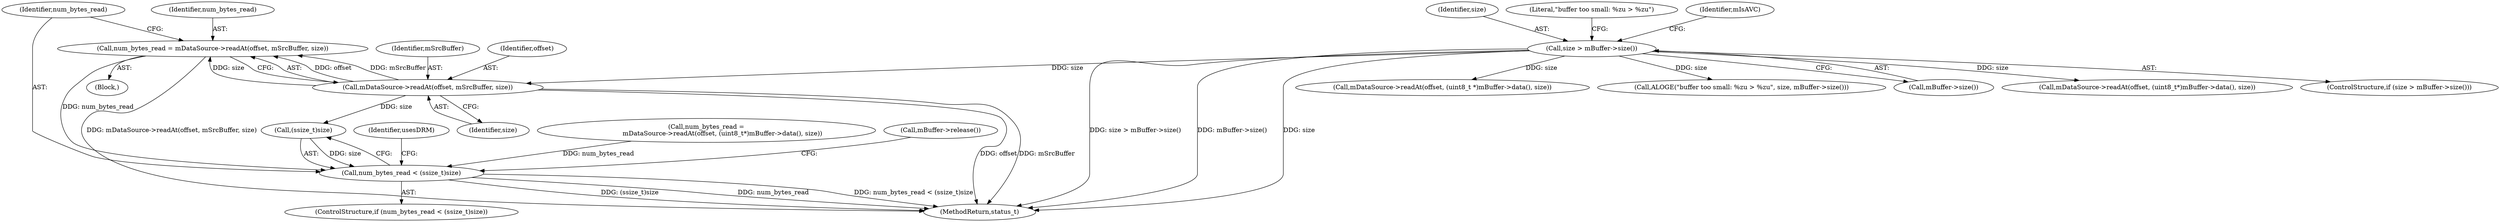 digraph "0_Android_7a282fb64fef25349e9d341f102d9cea3bf75baf@API" {
"1000530" [label="(Call,num_bytes_read = mDataSource->readAt(offset, mSrcBuffer, size))"];
"1000532" [label="(Call,mDataSource->readAt(offset, mSrcBuffer, size))"];
"1000310" [label="(Call,size > mBuffer->size())"];
"1000537" [label="(Call,num_bytes_read < (ssize_t)size)"];
"1000529" [label="(Block,)"];
"1000335" [label="(Call,mDataSource->readAt(offset, (uint8_t *)mBuffer->data(), size))"];
"1000550" [label="(Identifier,usesDRM)"];
"1000533" [label="(Identifier,offset)"];
"1000530" [label="(Call,num_bytes_read = mDataSource->readAt(offset, mSrcBuffer, size))"];
"1000314" [label="(Call,ALOGE(\"buffer too small: %zu > %zu\", size, mBuffer->size()))"];
"1000311" [label="(Identifier,size)"];
"1000534" [label="(Identifier,mSrcBuffer)"];
"1000312" [label="(Call,mBuffer->size())"];
"1000531" [label="(Identifier,num_bytes_read)"];
"1000310" [label="(Call,size > mBuffer->size())"];
"1000315" [label="(Literal,\"buffer too small: %zu > %zu\")"];
"1000324" [label="(Identifier,mIsAVC)"];
"1000766" [label="(MethodReturn,status_t)"];
"1000532" [label="(Call,mDataSource->readAt(offset, mSrcBuffer, size))"];
"1000537" [label="(Call,num_bytes_read < (ssize_t)size)"];
"1000522" [label="(Call,mDataSource->readAt(offset, (uint8_t*)mBuffer->data(), size))"];
"1000520" [label="(Call,num_bytes_read =\n                mDataSource->readAt(offset, (uint8_t*)mBuffer->data(), size))"];
"1000536" [label="(ControlStructure,if (num_bytes_read < (ssize_t)size))"];
"1000309" [label="(ControlStructure,if (size > mBuffer->size()))"];
"1000538" [label="(Identifier,num_bytes_read)"];
"1000543" [label="(Call,mBuffer->release())"];
"1000535" [label="(Identifier,size)"];
"1000539" [label="(Call,(ssize_t)size)"];
"1000530" -> "1000529"  [label="AST: "];
"1000530" -> "1000532"  [label="CFG: "];
"1000531" -> "1000530"  [label="AST: "];
"1000532" -> "1000530"  [label="AST: "];
"1000538" -> "1000530"  [label="CFG: "];
"1000530" -> "1000766"  [label="DDG: mDataSource->readAt(offset, mSrcBuffer, size)"];
"1000532" -> "1000530"  [label="DDG: offset"];
"1000532" -> "1000530"  [label="DDG: mSrcBuffer"];
"1000532" -> "1000530"  [label="DDG: size"];
"1000530" -> "1000537"  [label="DDG: num_bytes_read"];
"1000532" -> "1000535"  [label="CFG: "];
"1000533" -> "1000532"  [label="AST: "];
"1000534" -> "1000532"  [label="AST: "];
"1000535" -> "1000532"  [label="AST: "];
"1000532" -> "1000766"  [label="DDG: offset"];
"1000532" -> "1000766"  [label="DDG: mSrcBuffer"];
"1000310" -> "1000532"  [label="DDG: size"];
"1000532" -> "1000539"  [label="DDG: size"];
"1000310" -> "1000309"  [label="AST: "];
"1000310" -> "1000312"  [label="CFG: "];
"1000311" -> "1000310"  [label="AST: "];
"1000312" -> "1000310"  [label="AST: "];
"1000315" -> "1000310"  [label="CFG: "];
"1000324" -> "1000310"  [label="CFG: "];
"1000310" -> "1000766"  [label="DDG: size > mBuffer->size()"];
"1000310" -> "1000766"  [label="DDG: mBuffer->size()"];
"1000310" -> "1000766"  [label="DDG: size"];
"1000310" -> "1000314"  [label="DDG: size"];
"1000310" -> "1000335"  [label="DDG: size"];
"1000310" -> "1000522"  [label="DDG: size"];
"1000537" -> "1000536"  [label="AST: "];
"1000537" -> "1000539"  [label="CFG: "];
"1000538" -> "1000537"  [label="AST: "];
"1000539" -> "1000537"  [label="AST: "];
"1000543" -> "1000537"  [label="CFG: "];
"1000550" -> "1000537"  [label="CFG: "];
"1000537" -> "1000766"  [label="DDG: (ssize_t)size"];
"1000537" -> "1000766"  [label="DDG: num_bytes_read"];
"1000537" -> "1000766"  [label="DDG: num_bytes_read < (ssize_t)size"];
"1000520" -> "1000537"  [label="DDG: num_bytes_read"];
"1000539" -> "1000537"  [label="DDG: size"];
}
